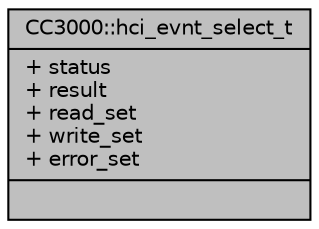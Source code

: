 digraph "CC3000::hci_evnt_select_t"
{
  edge [fontname="Helvetica",fontsize="10",labelfontname="Helvetica",labelfontsize="10"];
  node [fontname="Helvetica",fontsize="10",shape=record];
  Node1 [label="{CC3000::hci_evnt_select_t\n|+ status\l+ result\l+ read_set\l+ write_set\l+ error_set\l|}",height=0.2,width=0.4,color="black", fillcolor="grey75", style="filled", fontcolor="black"];
}
